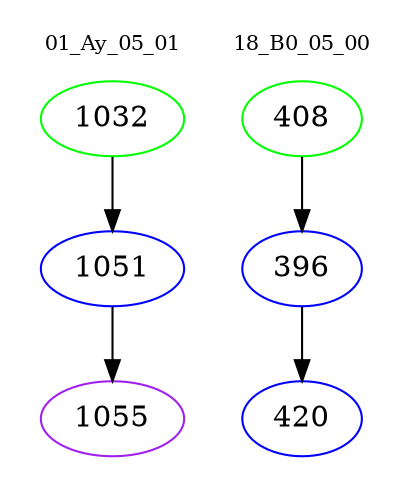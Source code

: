 digraph{
subgraph cluster_0 {
color = white
label = "01_Ay_05_01";
fontsize=10;
T0_1032 [label="1032", color="green"]
T0_1032 -> T0_1051 [color="black"]
T0_1051 [label="1051", color="blue"]
T0_1051 -> T0_1055 [color="black"]
T0_1055 [label="1055", color="purple"]
}
subgraph cluster_1 {
color = white
label = "18_B0_05_00";
fontsize=10;
T1_408 [label="408", color="green"]
T1_408 -> T1_396 [color="black"]
T1_396 [label="396", color="blue"]
T1_396 -> T1_420 [color="black"]
T1_420 [label="420", color="blue"]
}
}
